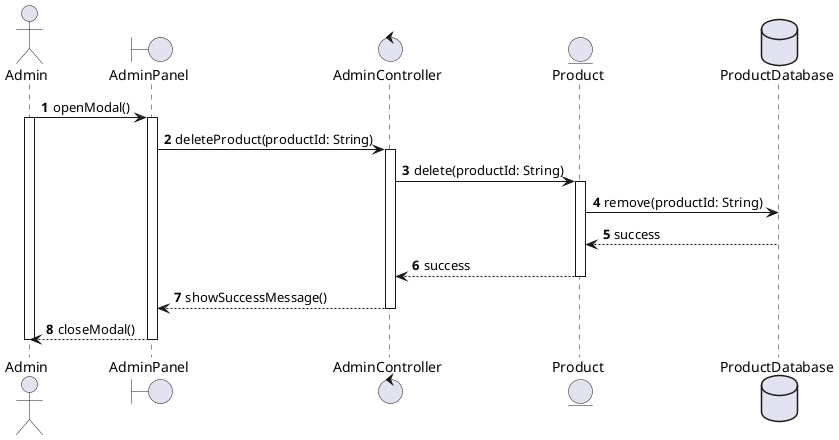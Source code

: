 @startuml Add voucher sequence
autonumber
actor Admin
boundary AdminPanel as ap
control AdminController as ac
entity Product as p
database ProductDatabase as pr
Admin -> ap++ : openModal()
Admin++
ap -> ac : deleteProduct(productId: String)
ac++
ac -> p : delete(productId: String)
p++
p -> pr : remove(productId: String)
pr --> p-- : success
p --> ac-- : success
ac --> ap-- : showSuccessMessage()
ap --> Admin-- : closeModal()
Admin--
@enduml